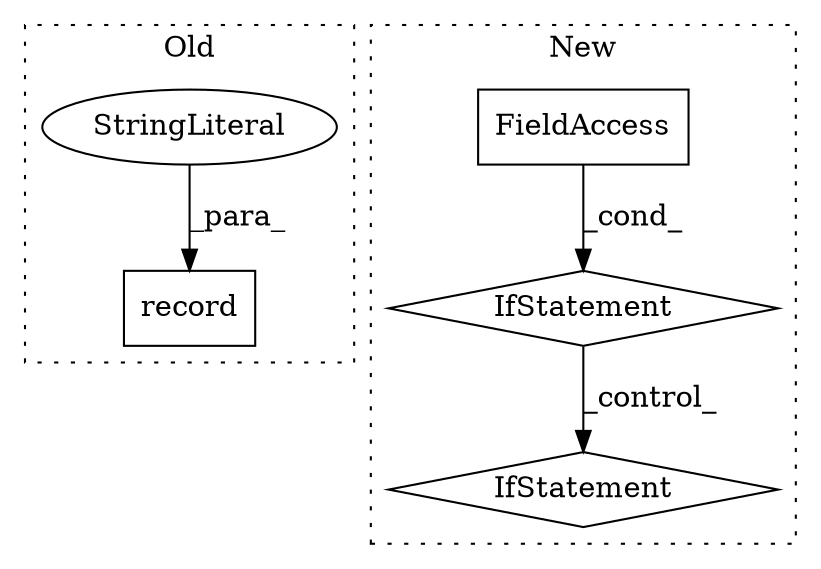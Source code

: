 digraph G {
subgraph cluster0 {
1 [label="record" a="32" s="2723,2785" l="7,2" shape="box"];
3 [label="StringLiteral" a="45" s="2739" l="21" shape="ellipse"];
label = "Old";
style="dotted";
}
subgraph cluster1 {
2 [label="IfStatement" a="25" s="2850,2865" l="4,2" shape="diamond"];
4 [label="FieldAccess" a="22" s="2659" l="9" shape="box"];
5 [label="IfStatement" a="25" s="2655,2668" l="4,2" shape="diamond"];
label = "New";
style="dotted";
}
3 -> 1 [label="_para_"];
4 -> 5 [label="_cond_"];
5 -> 2 [label="_control_"];
}